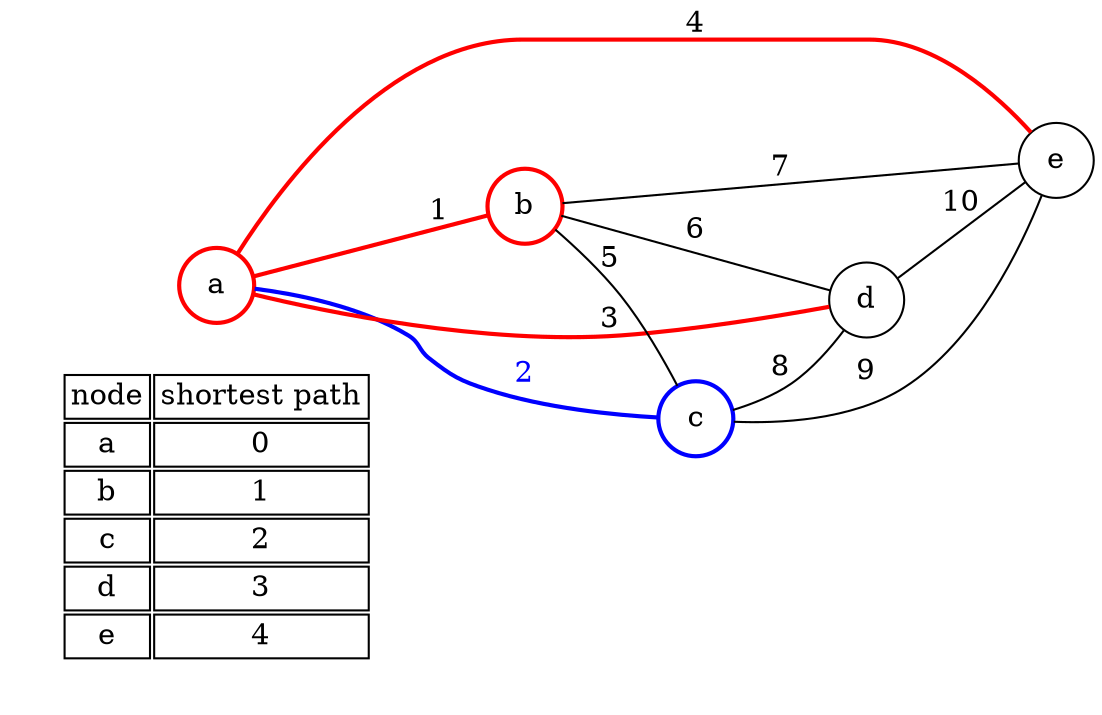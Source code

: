 graph G {scale=3; rankdir=LR;  node [shape=plaintext]
  subgraph cluster_01 { 
    color = "white"
    key [label=<<table border="1" color="white">
      <tr><td align="center" port="tree" color="black">node</td><td align="center" port="tree" color="black">shortest path</td></tr>
      <tr><td align="center" port="tree" color="black">a</td><td align="center" port="tree" color="black">0</td></tr>
      <tr><td align="center" port="tree" color="black">b</td><td align="center" port="tree" color="black">1</td></tr>
      <tr><td align="center" port="tree" color="black">c</td><td align="center" port="tree" color="black">2</td></tr>
      <tr><td align="center" port="tree" color="black">d</td><td align="center" port="tree" color="black">3</td></tr>
      <tr><td align="center" port="tree" color="black">e</td><td align="center" port="tree" color="black">4</td></tr>
      </table>>]
    key:tree:e key:tree:w [shape = "none" color="red"]
    key:back:e key:back:w [shape = "none" color="blue"]}
  a [shape="circle", label="a", color=red, style=bold];
  b [shape="circle", label="b", color=red, style=bold];
  c [shape="circle", label="c", color=blue, style=bold];
  d [shape="circle", label="d"];
  e [shape="circle", label="e"];

a -- b [label="1", color=red, style=bold]; 
a -- c [label="2", color=blue, style=bold, fontcolor=blue];
a -- d [label="3", color=red, style=bold];
a -- e [label="4", color=red, style=bold];
b -- c [label="5"];
b -- d [label="6"];
b -- e [label="7"];
c -- d [label="8"];
c -- e [label="9"];
d -- e [label="10"];
}
